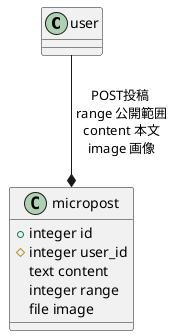 @startuml
class user {}
class micropost {
    +integer id
    #integer user_id
    text content
    integer range
    file image
}

user --* micropost :POST投稿\n range 公開範囲\n content 本文\n image 画像 
@enduml